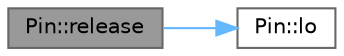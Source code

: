digraph "Pin::release"
{
 // LATEX_PDF_SIZE
  bgcolor="transparent";
  edge [fontname=Helvetica,fontsize=10,labelfontname=Helvetica,labelfontsize=10];
  node [fontname=Helvetica,fontsize=10,shape=box,height=0.2,width=0.4];
  rankdir="LR";
  Node1 [id="Node000001",label="Pin::release",height=0.2,width=0.4,color="gray40", fillcolor="grey60", style="filled", fontcolor="black",tooltip="Set the pin state to LOW"];
  Node1 -> Node2 [id="edge1_Node000001_Node000002",color="steelblue1",style="solid",tooltip=" "];
  Node2 [id="Node000002",label="Pin::lo",height=0.2,width=0.4,color="grey40", fillcolor="white", style="filled",URL="$d7/d68/class_pin.html#a6cd185ba2f0d7f5a797635988ab65017",tooltip="Set the pin state to LOW"];
}
